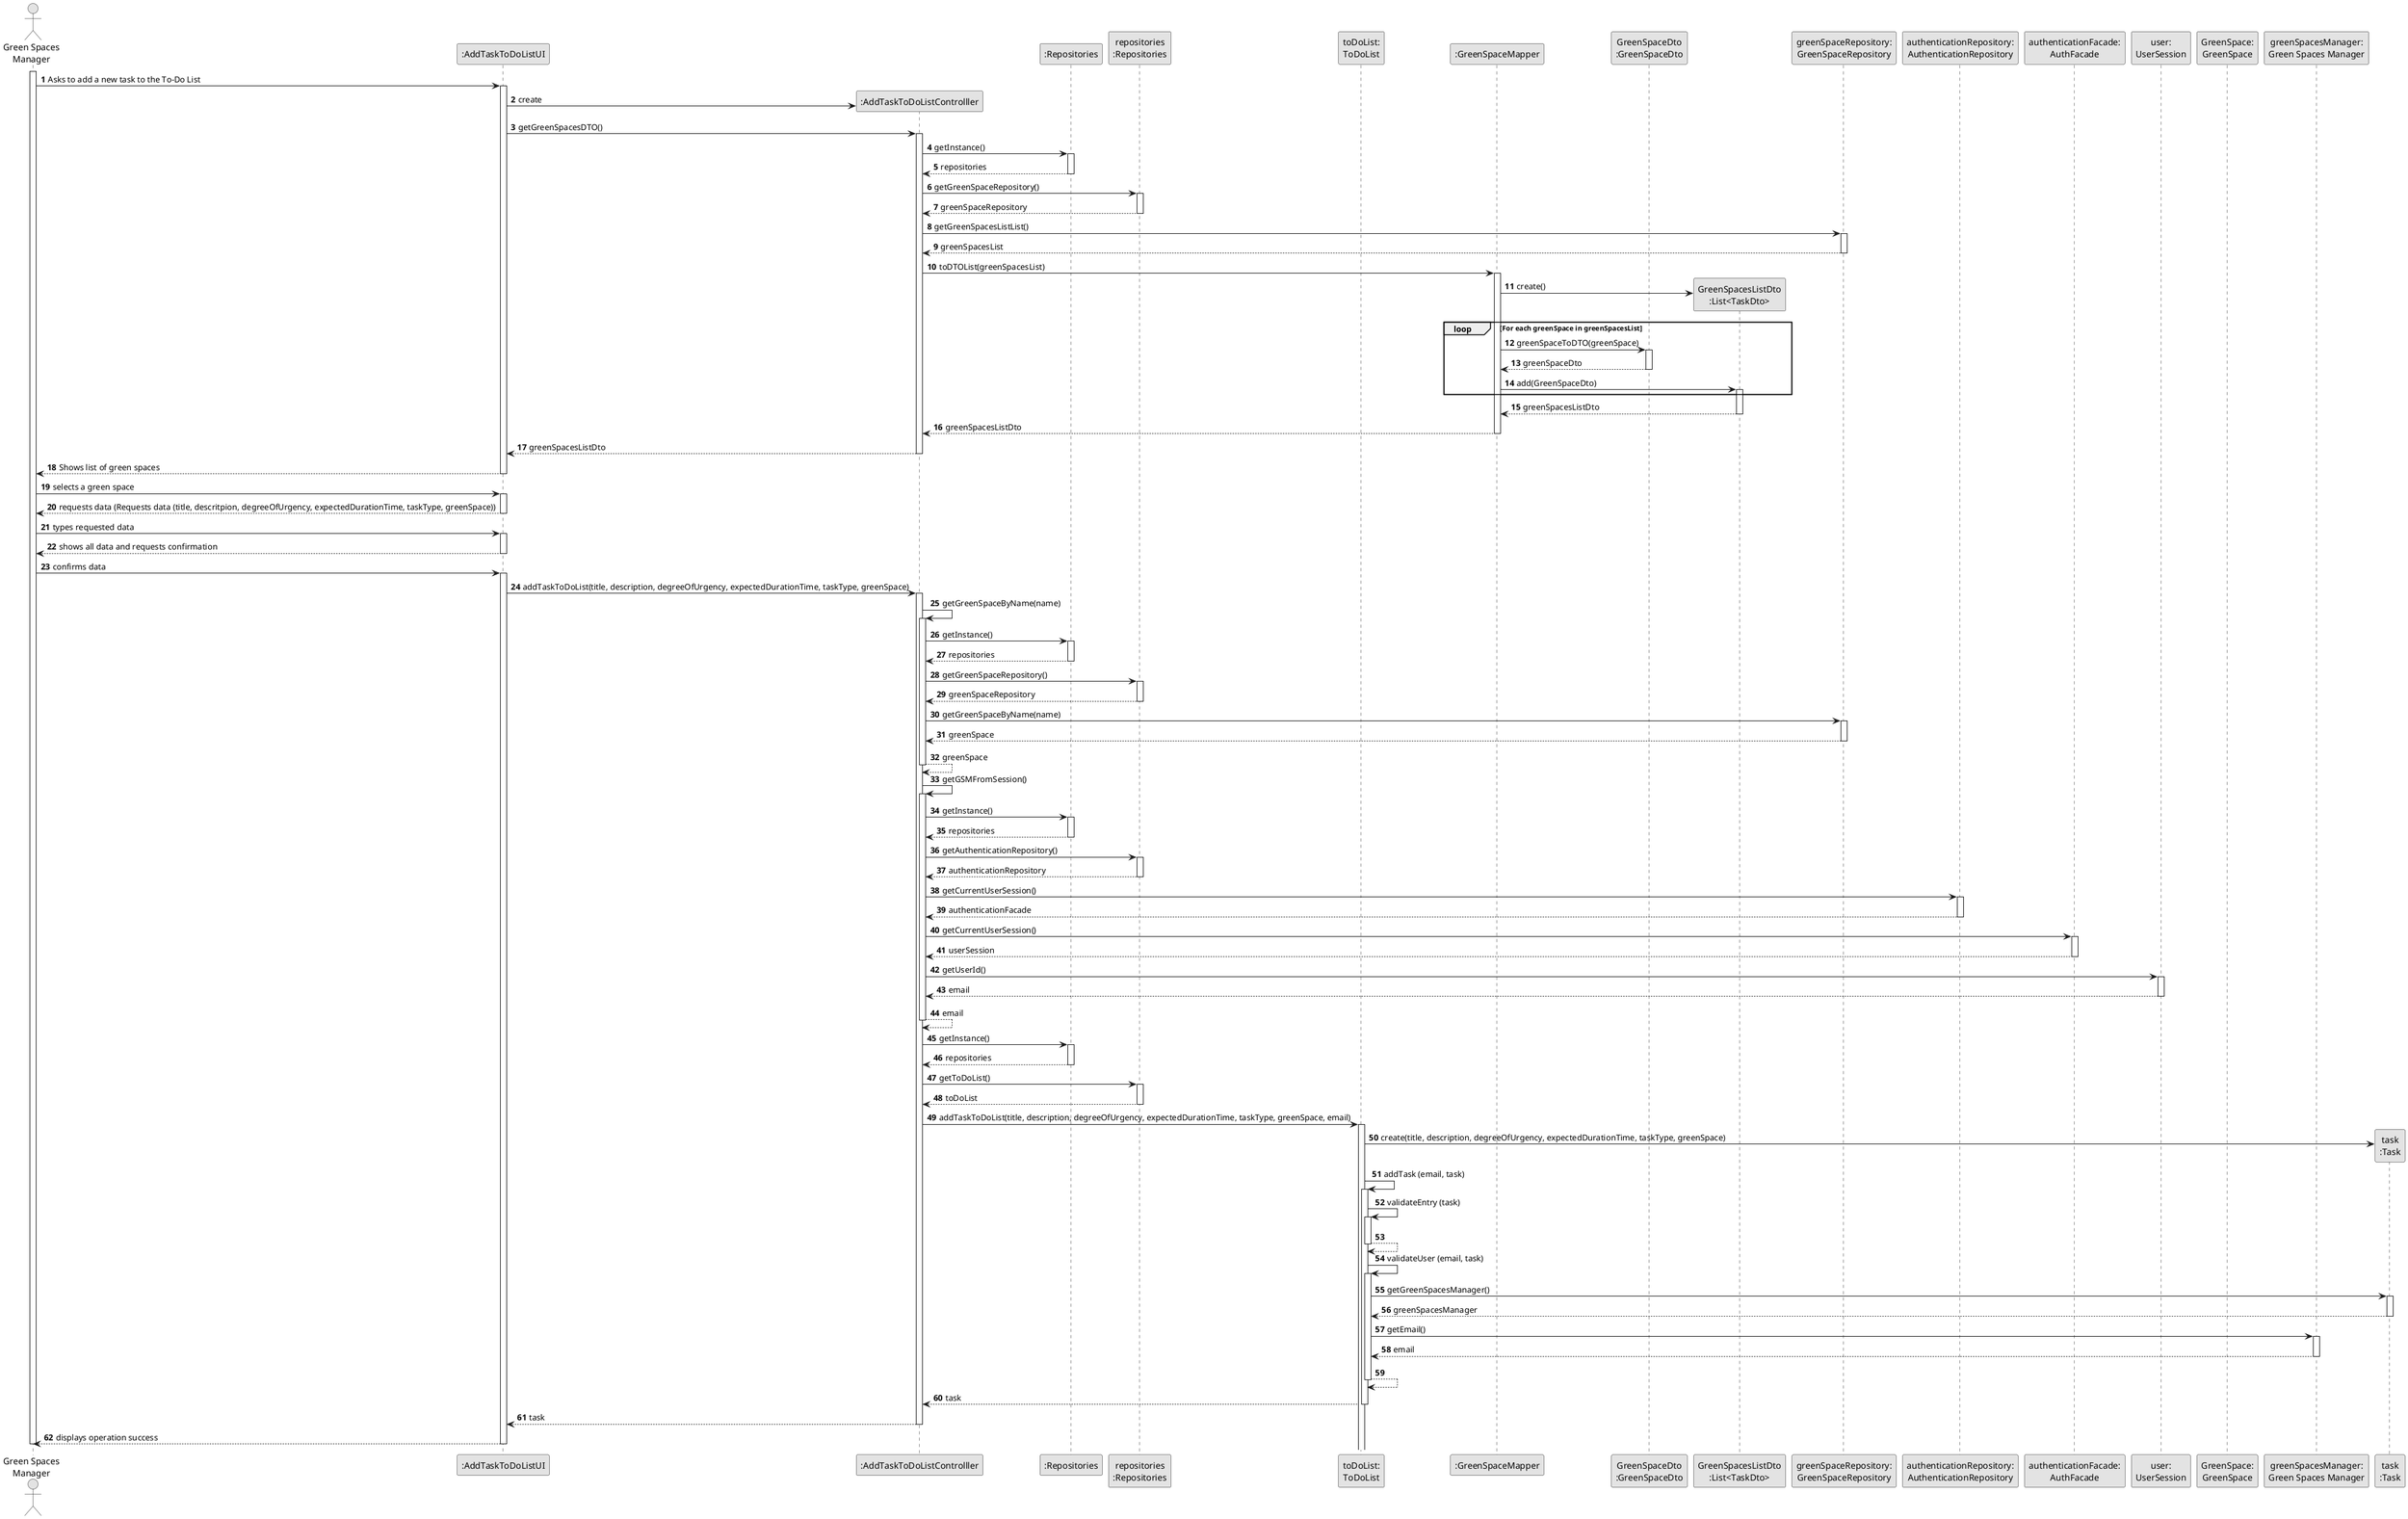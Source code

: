 @startuml
skinparam monochrome true
skinparam packageStyle rectangle
skinparam shadowing false

autonumber

'hide footbox
actor "Green Spaces\nManager" as GSM
participant ":AddTaskToDoListUI" as UI
participant ":AddTaskToDoListControlller" as CTRL
participant ":Repositories" as REP
participant "repositories\n:Repositories" as REPS
participant "toDoList:\nToDoList" as toDoList
participant ":GreenSpaceMapper" as greenSpaceMAPPER
participant "GreenSpaceDto\n:GreenSpaceDto" as greenSpaceDTO
participant "GreenSpacesListDto\n:List<TaskDto>" as greenSpacesListDTO
participant "greenSpaceRepository:\nGreenSpaceRepository" as greenSpaceREP
participant "authenticationRepository:\nAuthenticationRepository" as authentication
participant "authenticationFacade:\nAuthFacade" as authFacade
participant "user:\nUserSession" as user
participant "GreenSpace:\nGreenSpace" as greenSpace
participant "greenSpacesManager:\nGreen Spaces Manager" as USER
participant "task\n:Task" as TASK

activate GSM

    GSM -> UI : Asks to add a new task to the To-Do List
    activate UI

        UI -> CTRL** : create

        UI -> CTRL : getGreenSpacesDTO()
        activate CTRL

            CTRL -> REP : getInstance()
            activate REP

            REP --> CTRL: repositories
            deactivate REP

            CTRL -> REPS : getGreenSpaceRepository()
            activate REPS

            REPS --> CTRL: greenSpaceRepository
            deactivate REPS

            CTRL -> greenSpaceREP: getGreenSpacesListList()
            activate greenSpaceREP

            greenSpaceREP --> CTRL : greenSpacesList
            deactivate greenSpaceREP

            CTRL -> greenSpaceMAPPER: toDTOList(greenSpacesList)
            activate greenSpaceMAPPER

                greenSpaceMAPPER -> greenSpacesListDTO** : create()

                loop For each greenSpace in greenSpacesList

                greenSpaceMAPPER -> greenSpaceDTO: greenSpaceToDTO(greenSpace)
                activate greenSpaceDTO

                greenSpaceDTO --> greenSpaceMAPPER: greenSpaceDto
                deactivate greenSpaceDTO

                greenSpaceMAPPER -> greenSpacesListDTO: add(GreenSpaceDto)
                activate greenSpacesListDTO

                end

                greenSpacesListDTO --> greenSpaceMAPPER: greenSpacesListDto
                deactivate greenSpacesListDTO

            greenSpaceMAPPER --> CTRL : greenSpacesListDto
            deactivate greenSpaceMAPPER

        CTRL --> UI : greenSpacesListDto
        deactivate CTRL

    UI --> GSM : Shows list of green spaces
    deactivate UI

    GSM -> UI : selects a green space
    activate UI

    UI --> GSM : requests data (Requests data (title, descritpion, degreeOfUrgency, expectedDurationTime, taskType, greenSpace))
    deactivate UI

    GSM -> UI : types requested data
    activate UI

    UI --> GSM : shows all data and requests confirmation
    deactivate UI

    GSM -> UI : confirms data
    activate UI

        UI -> CTRL: addTaskToDoList(title, description, degreeOfUrgency, expectedDurationTime, taskType, greenSpace)
        activate CTRL

            CTRL -> CTRL: getGreenSpaceByName(name)
            activate CTRL

            CTRL -> REP: getInstance()
            activate REP

            REP --> CTRL: repositories
            deactivate REP

            CTRL -> REPS: getGreenSpaceRepository()
            activate REPS

            REPS --> CTRL: greenSpaceRepository
            deactivate REPS

            CTRL -> greenSpaceREP: getGreenSpaceByName(name)
            activate greenSpaceREP

            greenSpaceREP --> CTRL: greenSpace
            deactivate greenSpaceREP

            CTRL --> CTRL: greenSpace
            deactivate CTRL

            CTRL -> CTRL: getGSMFromSession()
            activate CTRL

            CTRL -> REP: getInstance()
            activate REP

            REP --> CTRL: repositories
            deactivate REP

            CTRL -> REPS: getAuthenticationRepository()
            activate REPS

            REPS --> CTRL: authenticationRepository
            deactivate REPS

            CTRL -> authentication: getCurrentUserSession()
            activate authentication

            authentication --> CTRL: authenticationFacade
            deactivate authentication

            CTRL -> authFacade: getCurrentUserSession()
            activate authFacade

            authFacade --> CTRL: userSession
            deactivate authFacade

            CTRL -> user: getUserId()
            activate user

            user --> CTRL: email
            deactivate user

            CTRL --> CTRL: email
            deactivate CTRL

            CTRL -> REP: getInstance()
            activate REP

            REP --> CTRL: repositories
            deactivate REP

            CTRL -> REPS: getToDoList()
            activate REPS

            REPS --> CTRL: toDoList
            deactivate REPS

            CTRL -> toDoList: addTaskToDoList(title, description, degreeOfUrgency, expectedDurationTime, taskType, greenSpace, email)
            activate toDoList

                toDoList -> TASK** : create(title, description, degreeOfUrgency, expectedDurationTime, taskType, greenSpace)

                toDoList -> toDoList: addTask (email, task)
                activate toDoList

                toDoList -> toDoList: validateEntry (task)
                activate toDoList

                toDoList --> toDoList
                deactivate toDoList

                toDoList -> toDoList: validateUser (email, task)
                activate toDoList

                    toDoList -> TASK: getGreenSpacesManager()
                    activate TASK

                    TASK --> toDoList: greenSpacesManager
                    deactivate TASK

                    toDoList -> USER: getEmail()
                    activate USER

                    USER --> toDoList: email
                    deactivate USER

                toDoList --> toDoList
                deactivate toDoList

            toDoList --> CTRL: task
            deactivate toDoList

        CTRL --> UI: task
        deactivate CTRL

    UI --> GSM: displays operation success
    deactivate UI

deactivate GSM

@enduml